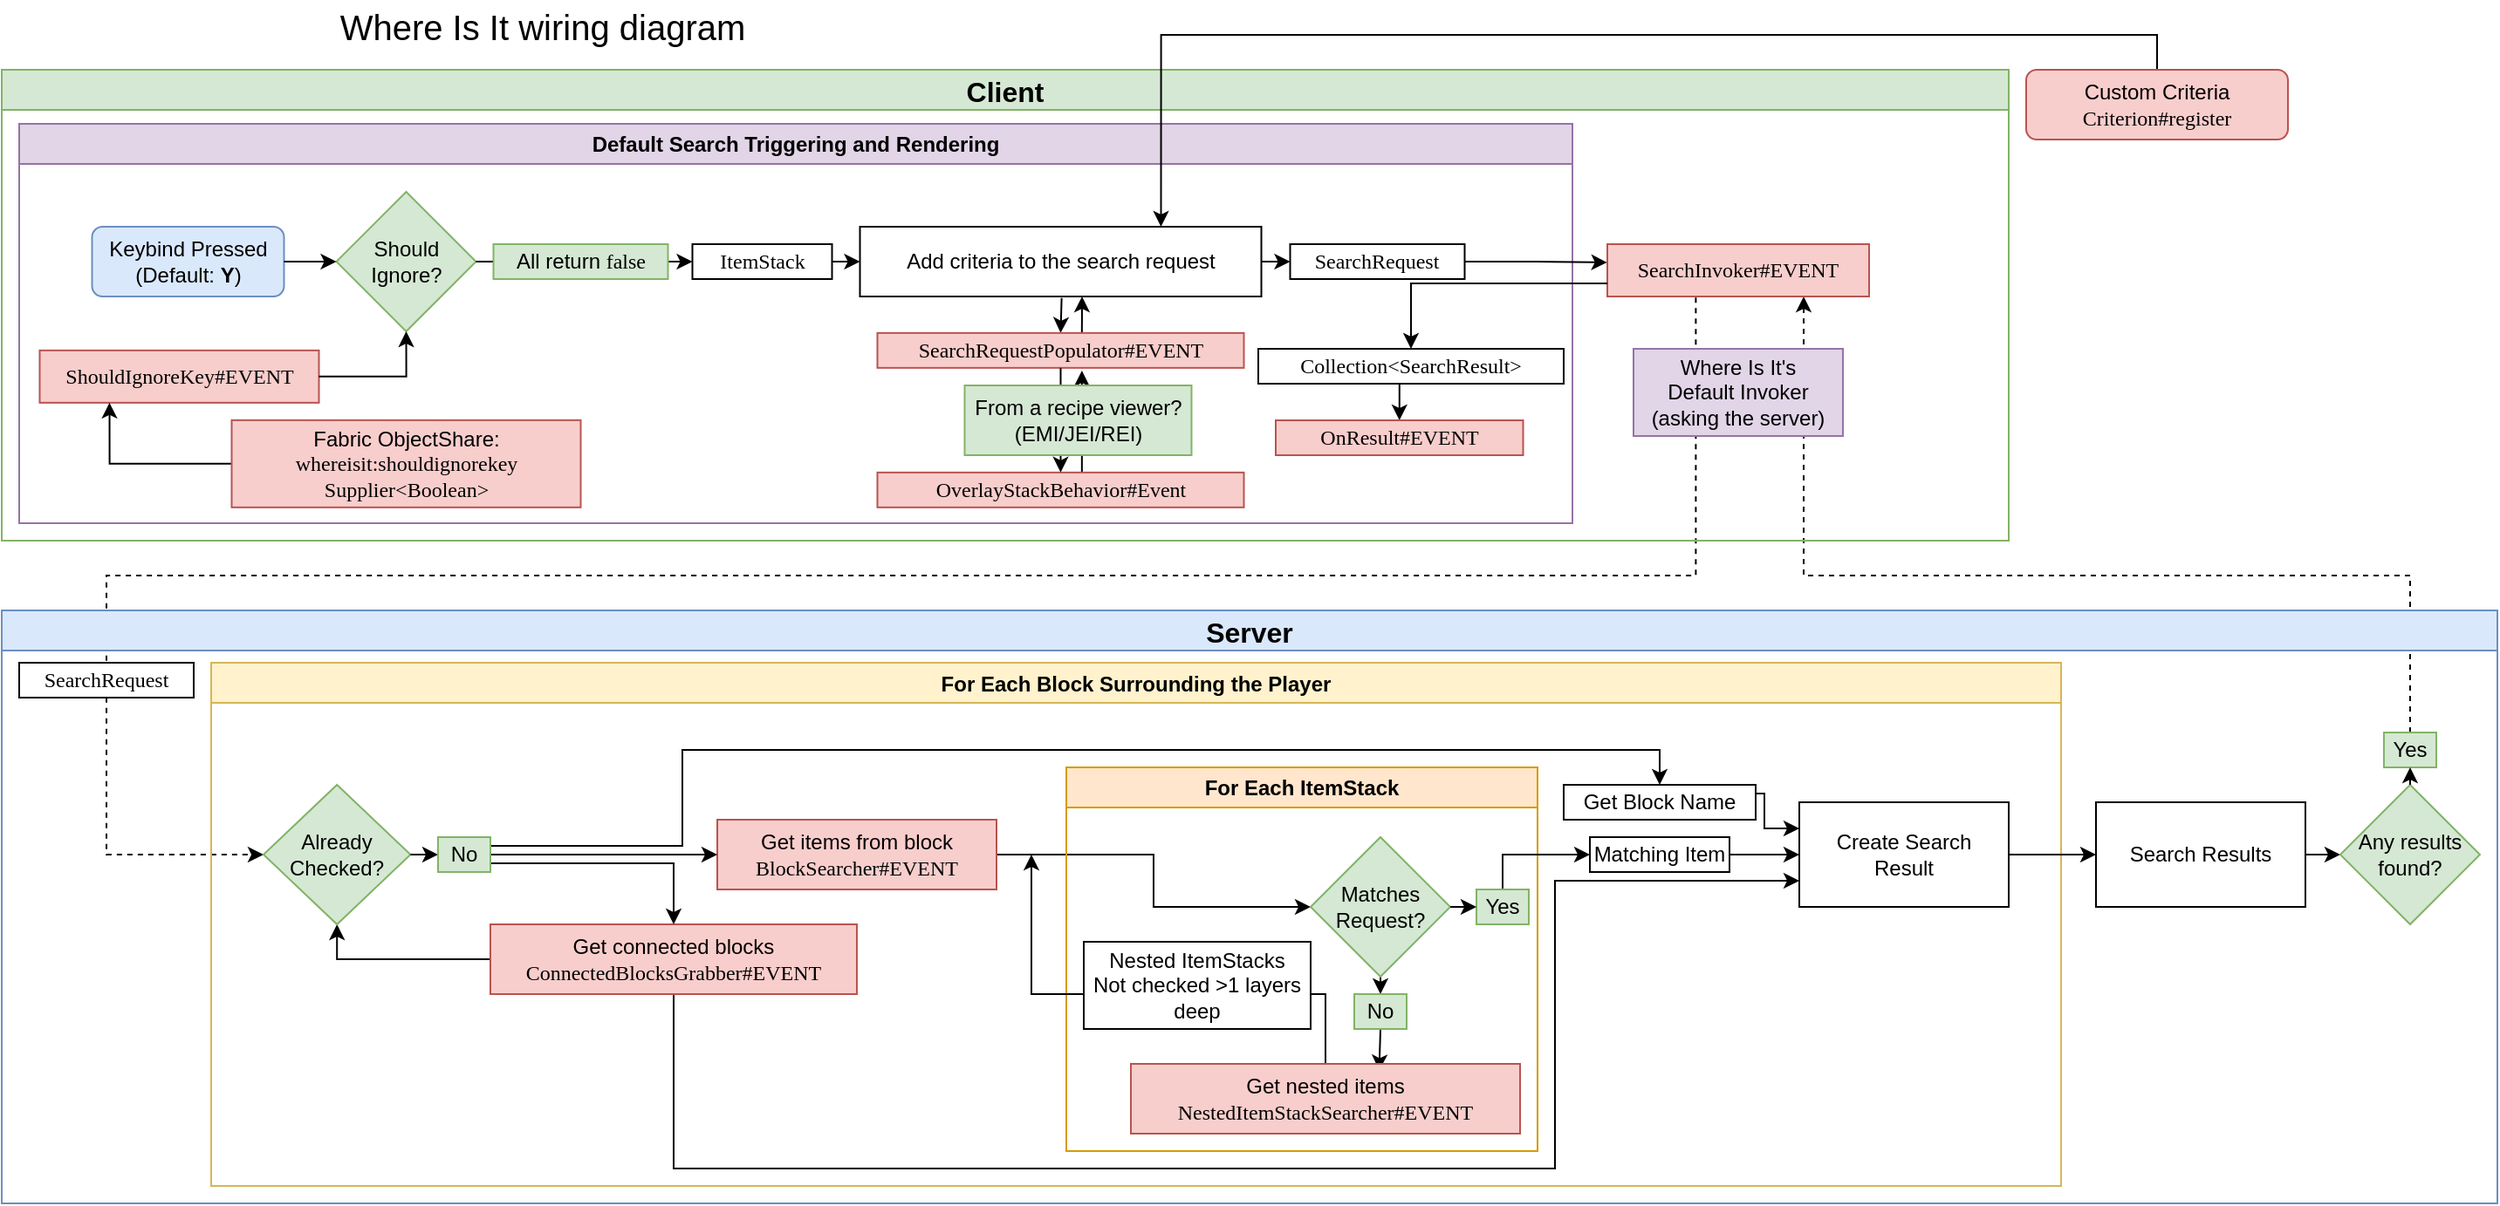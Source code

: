 <mxfile version="21.6.9" type="device">
  <diagram name="Page-1" id="ukuJDfdp4EGCv94ZXPhs">
    <mxGraphModel dx="1687" dy="878" grid="1" gridSize="10" guides="1" tooltips="1" connect="1" arrows="1" fold="1" page="1" pageScale="1" pageWidth="827" pageHeight="1169" math="0" shadow="0">
      <root>
        <mxCell id="0" />
        <mxCell id="1" parent="0" />
        <mxCell id="HV4VPIVPVvyHfTrcEUZD-127" style="edgeStyle=orthogonalEdgeStyle;rounded=0;orthogonalLoop=1;jettySize=auto;html=1;exitX=0.5;exitY=0;exitDx=0;exitDy=0;entryX=0.75;entryY=1;entryDx=0;entryDy=0;dashed=1;" parent="1" source="HV4VPIVPVvyHfTrcEUZD-105" target="HV4VPIVPVvyHfTrcEUZD-27" edge="1">
          <mxGeometry relative="1" as="geometry">
            <Array as="points">
              <mxPoint x="1400" y="340" />
              <mxPoint x="1052" y="340" />
            </Array>
          </mxGeometry>
        </mxCell>
        <mxCell id="HV4VPIVPVvyHfTrcEUZD-50" style="edgeStyle=orthogonalEdgeStyle;rounded=0;orthogonalLoop=1;jettySize=auto;html=1;exitX=0.338;exitY=1.021;exitDx=0;exitDy=0;entryX=0;entryY=0.5;entryDx=0;entryDy=0;dashed=1;exitPerimeter=0;" parent="1" source="HV4VPIVPVvyHfTrcEUZD-27" target="HV4VPIVPVvyHfTrcEUZD-46" edge="1">
          <mxGeometry relative="1" as="geometry">
            <Array as="points">
              <mxPoint x="991" y="340" />
              <mxPoint x="80" y="340" />
              <mxPoint x="80" y="500" />
            </Array>
          </mxGeometry>
        </mxCell>
        <mxCell id="HV4VPIVPVvyHfTrcEUZD-5" value="Where Is It wiring diagram" style="text;html=1;strokeColor=none;fillColor=none;align=center;verticalAlign=middle;whiteSpace=wrap;rounded=0;fontSize=20;" parent="1" vertex="1">
          <mxGeometry x="190" y="10" width="280" height="30" as="geometry" />
        </mxCell>
        <mxCell id="HV4VPIVPVvyHfTrcEUZD-31" value="Client" style="swimlane;fillColor=#d5e8d4;strokeColor=#82b366;fontSize=16;" parent="1" vertex="1">
          <mxGeometry x="20" y="50" width="1150" height="270" as="geometry" />
        </mxCell>
        <mxCell id="HV4VPIVPVvyHfTrcEUZD-27" value="&lt;font face=&quot;Lucida Console&quot;&gt;SearchInvoker#EVENT&lt;/font&gt;" style="rounded=0;whiteSpace=wrap;html=1;fillColor=#f8cecc;strokeColor=#b85450;" parent="HV4VPIVPVvyHfTrcEUZD-31" vertex="1">
          <mxGeometry x="920" y="100" width="150" height="30" as="geometry" />
        </mxCell>
        <mxCell id="HV4VPIVPVvyHfTrcEUZD-39" value="&lt;div&gt;Where Is It&#39;s&lt;/div&gt;&lt;div&gt;Default Invoker&lt;/div&gt;&lt;div&gt;(asking the server)&lt;br&gt;&lt;/div&gt;" style="rounded=0;whiteSpace=wrap;html=1;fillColor=#e1d5e7;strokeColor=#9673a6;" parent="HV4VPIVPVvyHfTrcEUZD-31" vertex="1">
          <mxGeometry x="935" y="160" width="120" height="50" as="geometry" />
        </mxCell>
        <mxCell id="HV4VPIVPVvyHfTrcEUZD-126" value="Default Search Triggering and Rendering" style="swimlane;whiteSpace=wrap;html=1;fillColor=#e1d5e7;strokeColor=#9673a6;" parent="HV4VPIVPVvyHfTrcEUZD-31" vertex="1">
          <mxGeometry x="10" y="31" width="890" height="229" as="geometry" />
        </mxCell>
        <mxCell id="HV4VPIVPVvyHfTrcEUZD-113" style="edgeStyle=orthogonalEdgeStyle;rounded=0;orthogonalLoop=1;jettySize=auto;html=1;exitX=0.111;exitY=1.046;exitDx=0;exitDy=0;entryX=0.5;entryY=0;entryDx=0;entryDy=0;exitPerimeter=0;" parent="HV4VPIVPVvyHfTrcEUZD-126" target="HV4VPIVPVvyHfTrcEUZD-112" edge="1">
          <mxGeometry relative="1" as="geometry">
            <mxPoint x="597.28" y="101.76" as="sourcePoint" />
            <Array as="points">
              <mxPoint x="597.75" y="99.92" />
            </Array>
          </mxGeometry>
        </mxCell>
        <mxCell id="HV4VPIVPVvyHfTrcEUZD-19" value="&lt;div&gt;Add criteria to the search request&lt;br&gt;&lt;/div&gt;" style="rounded=0;whiteSpace=wrap;html=1;" parent="HV4VPIVPVvyHfTrcEUZD-126" vertex="1">
          <mxGeometry x="481.75" y="59" width="230" height="40" as="geometry" />
        </mxCell>
        <mxCell id="HV4VPIVPVvyHfTrcEUZD-30" value="" style="edgeStyle=orthogonalEdgeStyle;rounded=0;orthogonalLoop=1;jettySize=auto;html=1;exitX=1;exitY=0.5;exitDx=0;exitDy=0;entryX=0;entryY=0.5;entryDx=0;entryDy=0;" parent="HV4VPIVPVvyHfTrcEUZD-126" source="HV4VPIVPVvyHfTrcEUZD-19" target="HV4VPIVPVvyHfTrcEUZD-29" edge="1">
          <mxGeometry relative="1" as="geometry">
            <mxPoint x="712.25" y="79" as="sourcePoint" />
            <mxPoint x="858.25" y="79" as="targetPoint" />
          </mxGeometry>
        </mxCell>
        <mxCell id="HV4VPIVPVvyHfTrcEUZD-29" value="&lt;font face=&quot;Lucida Console&quot;&gt;SearchRequest&lt;/font&gt;" style="rounded=0;whiteSpace=wrap;html=1;" parent="HV4VPIVPVvyHfTrcEUZD-126" vertex="1">
          <mxGeometry x="728.25" y="69" width="100" height="20" as="geometry" />
        </mxCell>
        <mxCell id="HV4VPIVPVvyHfTrcEUZD-1" value="&lt;div&gt;Keybind Pressed&lt;/div&gt;&lt;div&gt;(Default: &lt;b&gt;Y&lt;/b&gt;)&lt;br&gt;&lt;/div&gt;" style="rounded=1;whiteSpace=wrap;html=1;fillColor=#dae8fc;strokeColor=#6c8ebf;" parent="HV4VPIVPVvyHfTrcEUZD-126" vertex="1">
          <mxGeometry x="41.75" y="59" width="110" height="40" as="geometry" />
        </mxCell>
        <mxCell id="HV4VPIVPVvyHfTrcEUZD-6" value="&lt;div&gt;Should&lt;/div&gt;&lt;div&gt;Ignore?&lt;br&gt;&lt;/div&gt;" style="rhombus;whiteSpace=wrap;html=1;fillColor=#d5e8d4;strokeColor=#82b366;" parent="HV4VPIVPVvyHfTrcEUZD-126" vertex="1">
          <mxGeometry x="181.75" y="39" width="80" height="80" as="geometry" />
        </mxCell>
        <mxCell id="HV4VPIVPVvyHfTrcEUZD-21" style="edgeStyle=orthogonalEdgeStyle;rounded=0;orthogonalLoop=1;jettySize=auto;html=1;exitX=1;exitY=0.5;exitDx=0;exitDy=0;entryX=0;entryY=0.5;entryDx=0;entryDy=0;" parent="HV4VPIVPVvyHfTrcEUZD-126" source="HV4VPIVPVvyHfTrcEUZD-115" target="HV4VPIVPVvyHfTrcEUZD-19" edge="1">
          <mxGeometry relative="1" as="geometry" />
        </mxCell>
        <mxCell id="HV4VPIVPVvyHfTrcEUZD-7" style="edgeStyle=orthogonalEdgeStyle;rounded=0;orthogonalLoop=1;jettySize=auto;html=1;exitX=1;exitY=0.5;exitDx=0;exitDy=0;entryX=0;entryY=0.5;entryDx=0;entryDy=0;" parent="HV4VPIVPVvyHfTrcEUZD-126" source="HV4VPIVPVvyHfTrcEUZD-1" target="HV4VPIVPVvyHfTrcEUZD-6" edge="1">
          <mxGeometry relative="1" as="geometry" />
        </mxCell>
        <mxCell id="HV4VPIVPVvyHfTrcEUZD-9" value="&lt;font face=&quot;Lucida Console&quot;&gt;ShouldIgnoreKey#EVENT&lt;/font&gt;" style="rounded=0;whiteSpace=wrap;html=1;fillColor=#f8cecc;strokeColor=#b85450;" parent="HV4VPIVPVvyHfTrcEUZD-126" vertex="1">
          <mxGeometry x="11.75" y="129.92" width="160" height="30" as="geometry" />
        </mxCell>
        <mxCell id="HV4VPIVPVvyHfTrcEUZD-10" style="edgeStyle=orthogonalEdgeStyle;rounded=0;orthogonalLoop=1;jettySize=auto;html=1;exitX=1;exitY=0.5;exitDx=0;exitDy=0;entryX=0.5;entryY=1;entryDx=0;entryDy=0;" parent="HV4VPIVPVvyHfTrcEUZD-126" source="HV4VPIVPVvyHfTrcEUZD-9" target="HV4VPIVPVvyHfTrcEUZD-6" edge="1">
          <mxGeometry relative="1" as="geometry" />
        </mxCell>
        <mxCell id="HV4VPIVPVvyHfTrcEUZD-133" style="edgeStyle=orthogonalEdgeStyle;rounded=0;orthogonalLoop=1;jettySize=auto;html=1;exitX=0;exitY=0.5;exitDx=0;exitDy=0;entryX=0.25;entryY=1;entryDx=0;entryDy=0;" parent="HV4VPIVPVvyHfTrcEUZD-126" source="HV4VPIVPVvyHfTrcEUZD-11" target="HV4VPIVPVvyHfTrcEUZD-9" edge="1">
          <mxGeometry relative="1" as="geometry" />
        </mxCell>
        <mxCell id="HV4VPIVPVvyHfTrcEUZD-11" value="&lt;div&gt;Fabric ObjectShare:&lt;/div&gt;&lt;div&gt;&lt;font face=&quot;Lucida Console&quot;&gt;whereisit:shouldignorekey&lt;/font&gt;&lt;/div&gt;&lt;div&gt;&lt;font face=&quot;Lucida Console&quot;&gt;Supplier&amp;lt;Boolean&amp;gt;&lt;br&gt;&lt;/font&gt;&lt;/div&gt;" style="rounded=0;whiteSpace=wrap;html=1;fillColor=#f8cecc;strokeColor=#b85450;" parent="HV4VPIVPVvyHfTrcEUZD-126" vertex="1">
          <mxGeometry x="121.75" y="169.92" width="200" height="50" as="geometry" />
        </mxCell>
        <mxCell id="HV4VPIVPVvyHfTrcEUZD-114" style="edgeStyle=orthogonalEdgeStyle;rounded=0;orthogonalLoop=1;jettySize=auto;html=1;exitX=0.558;exitY=0.04;exitDx=0;exitDy=0;entryX=0.162;entryY=0.977;entryDx=0;entryDy=0;entryPerimeter=0;exitPerimeter=0;" parent="HV4VPIVPVvyHfTrcEUZD-126" source="HV4VPIVPVvyHfTrcEUZD-112" edge="1">
          <mxGeometry relative="1" as="geometry">
            <mxPoint x="609.01" y="99.0" as="targetPoint" />
          </mxGeometry>
        </mxCell>
        <mxCell id="HV4VPIVPVvyHfTrcEUZD-112" value="&lt;div&gt;&lt;font face=&quot;Lucida Console&quot;&gt;SearchRequestPopulator#EVENT&lt;/font&gt;&lt;/div&gt;" style="rounded=0;whiteSpace=wrap;html=1;fillColor=#f8cecc;strokeColor=#b85450;" parent="HV4VPIVPVvyHfTrcEUZD-126" vertex="1">
          <mxGeometry x="491.75" y="119.92" width="210" height="20" as="geometry" />
        </mxCell>
        <mxCell id="HV4VPIVPVvyHfTrcEUZD-120" style="edgeStyle=orthogonalEdgeStyle;rounded=0;orthogonalLoop=1;jettySize=auto;html=1;exitX=0.558;exitY=0.16;exitDx=0;exitDy=0;entryX=0.558;entryY=1.08;entryDx=0;entryDy=0;entryPerimeter=0;exitPerimeter=0;" parent="HV4VPIVPVvyHfTrcEUZD-126" source="HV4VPIVPVvyHfTrcEUZD-117" target="HV4VPIVPVvyHfTrcEUZD-112" edge="1">
          <mxGeometry relative="1" as="geometry">
            <Array as="points" />
          </mxGeometry>
        </mxCell>
        <mxCell id="HV4VPIVPVvyHfTrcEUZD-117" value="&lt;font face=&quot;Lucida Console&quot;&gt;OverlayStackBehavior#Event&lt;/font&gt;" style="rounded=0;whiteSpace=wrap;html=1;fillColor=#f8cecc;strokeColor=#b85450;" parent="HV4VPIVPVvyHfTrcEUZD-126" vertex="1">
          <mxGeometry x="491.75" y="199.92" width="210" height="20" as="geometry" />
        </mxCell>
        <mxCell id="HV4VPIVPVvyHfTrcEUZD-119" style="edgeStyle=orthogonalEdgeStyle;rounded=0;orthogonalLoop=1;jettySize=auto;html=1;exitX=0.5;exitY=1;exitDx=0;exitDy=0;entryX=0.5;entryY=0;entryDx=0;entryDy=0;" parent="HV4VPIVPVvyHfTrcEUZD-126" source="HV4VPIVPVvyHfTrcEUZD-112" target="HV4VPIVPVvyHfTrcEUZD-117" edge="1">
          <mxGeometry relative="1" as="geometry" />
        </mxCell>
        <mxCell id="HV4VPIVPVvyHfTrcEUZD-115" value="&lt;p&gt;&lt;font face=&quot;Lucida Console&quot;&gt;ItemStack&lt;/font&gt;&lt;/p&gt;" style="rounded=0;whiteSpace=wrap;html=1;" parent="HV4VPIVPVvyHfTrcEUZD-126" vertex="1">
          <mxGeometry x="385.75" y="69" width="80" height="20" as="geometry" />
        </mxCell>
        <mxCell id="HV4VPIVPVvyHfTrcEUZD-118" value="" style="edgeStyle=orthogonalEdgeStyle;rounded=0;orthogonalLoop=1;jettySize=auto;html=1;exitX=1;exitY=0.5;exitDx=0;exitDy=0;entryX=0;entryY=0.5;entryDx=0;entryDy=0;" parent="HV4VPIVPVvyHfTrcEUZD-126" source="HV4VPIVPVvyHfTrcEUZD-6" target="HV4VPIVPVvyHfTrcEUZD-115" edge="1">
          <mxGeometry relative="1" as="geometry">
            <mxPoint x="281.75" y="129" as="sourcePoint" />
            <mxPoint x="501.75" y="129" as="targetPoint" />
          </mxGeometry>
        </mxCell>
        <mxCell id="HV4VPIVPVvyHfTrcEUZD-23" value="All return &lt;font face=&quot;Lucida Console&quot;&gt;false&lt;/font&gt;" style="rounded=0;whiteSpace=wrap;html=1;fillColor=#d5e8d4;strokeColor=#82b366;" parent="HV4VPIVPVvyHfTrcEUZD-126" vertex="1">
          <mxGeometry x="271.75" y="69" width="100" height="20" as="geometry" />
        </mxCell>
        <mxCell id="HV4VPIVPVvyHfTrcEUZD-121" value="From a recipe viewer? (EMI/JEI/REI)" style="rounded=0;whiteSpace=wrap;html=1;fillColor=#d5e8d4;strokeColor=#82b366;" parent="HV4VPIVPVvyHfTrcEUZD-126" vertex="1">
          <mxGeometry x="541.75" y="150" width="130" height="40" as="geometry" />
        </mxCell>
        <mxCell id="HV4VPIVPVvyHfTrcEUZD-129" style="edgeStyle=orthogonalEdgeStyle;rounded=0;orthogonalLoop=1;jettySize=auto;html=1;exitX=1;exitY=0.5;exitDx=0;exitDy=0;entryX=-0.001;entryY=0.349;entryDx=0;entryDy=0;entryPerimeter=0;" parent="HV4VPIVPVvyHfTrcEUZD-31" source="HV4VPIVPVvyHfTrcEUZD-29" target="HV4VPIVPVvyHfTrcEUZD-27" edge="1">
          <mxGeometry relative="1" as="geometry" />
        </mxCell>
        <mxCell id="cRwkyWQdQ7aA2Lo0Twnz-2" value="" style="edgeStyle=orthogonalEdgeStyle;rounded=0;orthogonalLoop=1;jettySize=auto;html=1;exitX=0;exitY=0.75;exitDx=0;exitDy=0;entryX=0.5;entryY=0;entryDx=0;entryDy=0;" edge="1" parent="HV4VPIVPVvyHfTrcEUZD-31" source="HV4VPIVPVvyHfTrcEUZD-27" target="HV4VPIVPVvyHfTrcEUZD-131">
          <mxGeometry relative="1" as="geometry">
            <mxPoint x="940" y="173" as="sourcePoint" />
            <mxPoint x="781" y="251" as="targetPoint" />
          </mxGeometry>
        </mxCell>
        <mxCell id="cRwkyWQdQ7aA2Lo0Twnz-4" style="edgeStyle=orthogonalEdgeStyle;rounded=0;orthogonalLoop=1;jettySize=auto;html=1;exitX=0.5;exitY=1;exitDx=0;exitDy=0;entryX=0.5;entryY=0;entryDx=0;entryDy=0;" edge="1" parent="HV4VPIVPVvyHfTrcEUZD-31" source="HV4VPIVPVvyHfTrcEUZD-131" target="cRwkyWQdQ7aA2Lo0Twnz-1">
          <mxGeometry relative="1" as="geometry" />
        </mxCell>
        <mxCell id="HV4VPIVPVvyHfTrcEUZD-131" value="&lt;div&gt;&lt;font face=&quot;Lucida Console&quot;&gt;Collection&amp;lt;SearchResult&amp;gt;&lt;/font&gt;&lt;/div&gt;" style="rounded=0;whiteSpace=wrap;html=1;" parent="HV4VPIVPVvyHfTrcEUZD-31" vertex="1">
          <mxGeometry x="720" y="160" width="175" height="20" as="geometry" />
        </mxCell>
        <mxCell id="cRwkyWQdQ7aA2Lo0Twnz-1" value="&lt;font face=&quot;Lucida Console&quot;&gt;OnResult#EVENT&lt;/font&gt;" style="rounded=0;whiteSpace=wrap;html=1;fillColor=#f8cecc;strokeColor=#b85450;" vertex="1" parent="HV4VPIVPVvyHfTrcEUZD-31">
          <mxGeometry x="730" y="201" width="141.75" height="20" as="geometry" />
        </mxCell>
        <mxCell id="HV4VPIVPVvyHfTrcEUZD-33" value="Server" style="swimlane;fontSize=16;fillColor=#dae8fc;strokeColor=#6c8ebf;" parent="1" vertex="1">
          <mxGeometry x="20" y="360" width="1430" height="340" as="geometry" />
        </mxCell>
        <mxCell id="HV4VPIVPVvyHfTrcEUZD-36" value="For Each Block Surrounding the Player" style="swimlane;movable=1;resizable=1;rotatable=1;deletable=1;editable=1;locked=0;connectable=1;fillColor=#fff2cc;strokeColor=#d6b656;" parent="HV4VPIVPVvyHfTrcEUZD-33" vertex="1">
          <mxGeometry x="120" y="30" width="1060" height="300" as="geometry" />
        </mxCell>
        <mxCell id="HV4VPIVPVvyHfTrcEUZD-66" style="edgeStyle=orthogonalEdgeStyle;rounded=0;orthogonalLoop=1;jettySize=auto;html=1;exitX=0;exitY=0.5;exitDx=0;exitDy=0;entryX=0.5;entryY=1;entryDx=0;entryDy=0;" parent="HV4VPIVPVvyHfTrcEUZD-36" source="HV4VPIVPVvyHfTrcEUZD-42" target="HV4VPIVPVvyHfTrcEUZD-46" edge="1">
          <mxGeometry relative="1" as="geometry" />
        </mxCell>
        <mxCell id="HV4VPIVPVvyHfTrcEUZD-97" style="edgeStyle=orthogonalEdgeStyle;rounded=0;orthogonalLoop=1;jettySize=auto;html=1;exitX=0.5;exitY=1;exitDx=0;exitDy=0;entryX=0;entryY=0.75;entryDx=0;entryDy=0;" parent="HV4VPIVPVvyHfTrcEUZD-36" source="HV4VPIVPVvyHfTrcEUZD-42" target="HV4VPIVPVvyHfTrcEUZD-84" edge="1">
          <mxGeometry relative="1" as="geometry">
            <Array as="points">
              <mxPoint x="265" y="290" />
              <mxPoint x="770" y="290" />
              <mxPoint x="770" y="125" />
            </Array>
          </mxGeometry>
        </mxCell>
        <mxCell id="HV4VPIVPVvyHfTrcEUZD-42" value="&lt;div&gt;Get connected blocks&lt;br&gt;&lt;/div&gt;&lt;div&gt;&lt;font face=&quot;Lucida Console&quot;&gt;ConnectedBlocksGrabber#EVENT&lt;/font&gt;&lt;/div&gt;" style="rounded=0;whiteSpace=wrap;html=1;fillColor=#f8cecc;strokeColor=#b85450;" parent="HV4VPIVPVvyHfTrcEUZD-36" vertex="1">
          <mxGeometry x="160" y="150" width="210" height="40" as="geometry" />
        </mxCell>
        <mxCell id="HV4VPIVPVvyHfTrcEUZD-46" value="&lt;div&gt;Already&lt;/div&gt;&lt;div&gt;Checked?&lt;br&gt;&lt;/div&gt;" style="rhombus;whiteSpace=wrap;html=1;fillColor=#d5e8d4;strokeColor=#82b366;" parent="HV4VPIVPVvyHfTrcEUZD-36" vertex="1">
          <mxGeometry x="30" y="70" width="84.21" height="80" as="geometry" />
        </mxCell>
        <mxCell id="HV4VPIVPVvyHfTrcEUZD-70" style="edgeStyle=orthogonalEdgeStyle;rounded=0;orthogonalLoop=1;jettySize=auto;html=1;exitX=1;exitY=0.5;exitDx=0;exitDy=0;entryX=0;entryY=0.5;entryDx=0;entryDy=0;" parent="HV4VPIVPVvyHfTrcEUZD-36" source="HV4VPIVPVvyHfTrcEUZD-54" target="HV4VPIVPVvyHfTrcEUZD-69" edge="1">
          <mxGeometry relative="1" as="geometry" />
        </mxCell>
        <mxCell id="HV4VPIVPVvyHfTrcEUZD-54" value="&lt;div&gt;Get items from block&lt;/div&gt;&lt;div&gt;&lt;font face=&quot;Lucida Console&quot;&gt;BlockSearcher#EVENT&lt;/font&gt;&lt;br&gt;&lt;/div&gt;" style="rounded=0;whiteSpace=wrap;html=1;fillColor=#f8cecc;strokeColor=#b85450;" parent="HV4VPIVPVvyHfTrcEUZD-36" vertex="1">
          <mxGeometry x="290" y="90" width="160" height="40" as="geometry" />
        </mxCell>
        <mxCell id="HV4VPIVPVvyHfTrcEUZD-62" value="" style="edgeStyle=orthogonalEdgeStyle;rounded=0;orthogonalLoop=1;jettySize=auto;html=1;exitX=1;exitY=0.5;exitDx=0;exitDy=0;entryX=0;entryY=0.5;entryDx=0;entryDy=0;" parent="HV4VPIVPVvyHfTrcEUZD-36" source="HV4VPIVPVvyHfTrcEUZD-46" target="HV4VPIVPVvyHfTrcEUZD-56" edge="1">
          <mxGeometry relative="1" as="geometry">
            <mxPoint x="254" y="540" as="sourcePoint" />
            <mxPoint x="308" y="540" as="targetPoint" />
          </mxGeometry>
        </mxCell>
        <mxCell id="HV4VPIVPVvyHfTrcEUZD-67" style="edgeStyle=orthogonalEdgeStyle;rounded=0;orthogonalLoop=1;jettySize=auto;html=1;exitX=1;exitY=0.5;exitDx=0;exitDy=0;entryX=0;entryY=0.5;entryDx=0;entryDy=0;" parent="HV4VPIVPVvyHfTrcEUZD-36" source="HV4VPIVPVvyHfTrcEUZD-56" target="HV4VPIVPVvyHfTrcEUZD-54" edge="1">
          <mxGeometry relative="1" as="geometry" />
        </mxCell>
        <mxCell id="HV4VPIVPVvyHfTrcEUZD-107" style="edgeStyle=orthogonalEdgeStyle;rounded=0;orthogonalLoop=1;jettySize=auto;html=1;exitX=1;exitY=0.75;exitDx=0;exitDy=0;entryX=0.5;entryY=0;entryDx=0;entryDy=0;" parent="HV4VPIVPVvyHfTrcEUZD-36" source="HV4VPIVPVvyHfTrcEUZD-56" target="HV4VPIVPVvyHfTrcEUZD-42" edge="1">
          <mxGeometry relative="1" as="geometry" />
        </mxCell>
        <mxCell id="HV4VPIVPVvyHfTrcEUZD-108" style="edgeStyle=orthogonalEdgeStyle;rounded=0;orthogonalLoop=1;jettySize=auto;html=1;exitX=1;exitY=0.25;exitDx=0;exitDy=0;entryX=0.5;entryY=0;entryDx=0;entryDy=0;" parent="HV4VPIVPVvyHfTrcEUZD-36" source="HV4VPIVPVvyHfTrcEUZD-56" target="HV4VPIVPVvyHfTrcEUZD-99" edge="1">
          <mxGeometry relative="1" as="geometry">
            <Array as="points">
              <mxPoint x="270" y="105" />
              <mxPoint x="270" y="50" />
              <mxPoint x="830" y="50" />
            </Array>
          </mxGeometry>
        </mxCell>
        <mxCell id="HV4VPIVPVvyHfTrcEUZD-56" value="No" style="rounded=0;whiteSpace=wrap;html=1;fillColor=#d5e8d4;strokeColor=#82b366;" parent="HV4VPIVPVvyHfTrcEUZD-36" vertex="1">
          <mxGeometry x="130" y="100" width="30" height="20" as="geometry" />
        </mxCell>
        <mxCell id="HV4VPIVPVvyHfTrcEUZD-68" value="For Each ItemStack" style="swimlane;whiteSpace=wrap;html=1;fillColor=#ffe6cc;strokeColor=#d79b00;" parent="HV4VPIVPVvyHfTrcEUZD-36" vertex="1">
          <mxGeometry x="490" y="60" width="270" height="220" as="geometry" />
        </mxCell>
        <mxCell id="HV4VPIVPVvyHfTrcEUZD-91" style="edgeStyle=orthogonalEdgeStyle;rounded=0;orthogonalLoop=1;jettySize=auto;html=1;exitX=0.5;exitY=1;exitDx=0;exitDy=0;entryX=0.638;entryY=0.093;entryDx=0;entryDy=0;entryPerimeter=0;" parent="HV4VPIVPVvyHfTrcEUZD-68" source="HV4VPIVPVvyHfTrcEUZD-72" target="HV4VPIVPVvyHfTrcEUZD-71" edge="1">
          <mxGeometry relative="1" as="geometry" />
        </mxCell>
        <mxCell id="HV4VPIVPVvyHfTrcEUZD-93" style="edgeStyle=orthogonalEdgeStyle;rounded=0;orthogonalLoop=1;jettySize=auto;html=1;exitX=0.5;exitY=1;exitDx=0;exitDy=0;entryX=0.5;entryY=0;entryDx=0;entryDy=0;" parent="HV4VPIVPVvyHfTrcEUZD-68" source="HV4VPIVPVvyHfTrcEUZD-69" target="HV4VPIVPVvyHfTrcEUZD-72" edge="1">
          <mxGeometry relative="1" as="geometry" />
        </mxCell>
        <mxCell id="HV4VPIVPVvyHfTrcEUZD-69" value="&lt;div&gt;Matches&lt;/div&gt;&lt;div&gt;Request?&lt;br&gt;&lt;/div&gt;" style="rhombus;whiteSpace=wrap;html=1;fillColor=#d5e8d4;strokeColor=#82b366;" parent="HV4VPIVPVvyHfTrcEUZD-68" vertex="1">
          <mxGeometry x="140" y="40" width="80" height="80" as="geometry" />
        </mxCell>
        <mxCell id="HV4VPIVPVvyHfTrcEUZD-81" style="edgeStyle=orthogonalEdgeStyle;rounded=0;orthogonalLoop=1;jettySize=auto;html=1;exitX=0.5;exitY=0;exitDx=0;exitDy=0;" parent="HV4VPIVPVvyHfTrcEUZD-68" source="HV4VPIVPVvyHfTrcEUZD-71" edge="1">
          <mxGeometry relative="1" as="geometry">
            <mxPoint x="-20" y="50" as="targetPoint" />
            <Array as="points">
              <mxPoint x="148" y="130" />
              <mxPoint x="-20" y="130" />
            </Array>
          </mxGeometry>
        </mxCell>
        <mxCell id="HV4VPIVPVvyHfTrcEUZD-71" value="&lt;div&gt;Get nested items&lt;/div&gt;&lt;div&gt;&lt;font face=&quot;Lucida Console&quot;&gt;NestedItemStackSearcher#EVENT&lt;/font&gt;&lt;br&gt;&lt;/div&gt;" style="rounded=0;whiteSpace=wrap;html=1;fillColor=#f8cecc;strokeColor=#b85450;" parent="HV4VPIVPVvyHfTrcEUZD-68" vertex="1">
          <mxGeometry x="37" y="170" width="223" height="40" as="geometry" />
        </mxCell>
        <mxCell id="HV4VPIVPVvyHfTrcEUZD-82" value="&lt;div&gt;Nested ItemStacks&lt;/div&gt;&lt;div&gt;Not checked &amp;gt;1 layers deep&lt;br&gt;&lt;/div&gt;" style="rounded=0;whiteSpace=wrap;html=1;" parent="HV4VPIVPVvyHfTrcEUZD-68" vertex="1">
          <mxGeometry x="10" y="100" width="130" height="50" as="geometry" />
        </mxCell>
        <mxCell id="HV4VPIVPVvyHfTrcEUZD-72" value="No" style="rounded=0;whiteSpace=wrap;html=1;fillColor=#d5e8d4;strokeColor=#82b366;" parent="HV4VPIVPVvyHfTrcEUZD-68" vertex="1">
          <mxGeometry x="165" y="130" width="30" height="20" as="geometry" />
        </mxCell>
        <mxCell id="HV4VPIVPVvyHfTrcEUZD-84" value="&lt;div&gt;Create Search&lt;/div&gt;&lt;div&gt;Result&lt;br&gt;&lt;/div&gt;" style="rounded=0;whiteSpace=wrap;html=1;" parent="HV4VPIVPVvyHfTrcEUZD-36" vertex="1">
          <mxGeometry x="910" y="80" width="120" height="60" as="geometry" />
        </mxCell>
        <mxCell id="HV4VPIVPVvyHfTrcEUZD-86" style="edgeStyle=orthogonalEdgeStyle;rounded=0;orthogonalLoop=1;jettySize=auto;html=1;exitX=1;exitY=0.5;exitDx=0;exitDy=0;entryX=0;entryY=0.5;entryDx=0;entryDy=0;" parent="HV4VPIVPVvyHfTrcEUZD-36" source="HV4VPIVPVvyHfTrcEUZD-94" target="HV4VPIVPVvyHfTrcEUZD-84" edge="1">
          <mxGeometry relative="1" as="geometry" />
        </mxCell>
        <mxCell id="HV4VPIVPVvyHfTrcEUZD-98" style="edgeStyle=orthogonalEdgeStyle;rounded=0;orthogonalLoop=1;jettySize=auto;html=1;exitX=0.5;exitY=0;exitDx=0;exitDy=0;entryX=0;entryY=0.5;entryDx=0;entryDy=0;" parent="HV4VPIVPVvyHfTrcEUZD-36" source="HV4VPIVPVvyHfTrcEUZD-87" target="HV4VPIVPVvyHfTrcEUZD-94" edge="1">
          <mxGeometry relative="1" as="geometry" />
        </mxCell>
        <mxCell id="HV4VPIVPVvyHfTrcEUZD-87" value="Yes" style="rounded=0;whiteSpace=wrap;html=1;fillColor=#d5e8d4;strokeColor=#82b366;" parent="HV4VPIVPVvyHfTrcEUZD-36" vertex="1">
          <mxGeometry x="725" y="130" width="30" height="20" as="geometry" />
        </mxCell>
        <mxCell id="HV4VPIVPVvyHfTrcEUZD-90" value="" style="edgeStyle=orthogonalEdgeStyle;rounded=0;orthogonalLoop=1;jettySize=auto;html=1;exitX=1;exitY=0.5;exitDx=0;exitDy=0;entryX=0;entryY=0.5;entryDx=0;entryDy=0;" parent="HV4VPIVPVvyHfTrcEUZD-36" source="HV4VPIVPVvyHfTrcEUZD-69" target="HV4VPIVPVvyHfTrcEUZD-87" edge="1">
          <mxGeometry relative="1" as="geometry">
            <mxPoint x="865" y="530" as="sourcePoint" />
            <mxPoint x="1050" y="530" as="targetPoint" />
          </mxGeometry>
        </mxCell>
        <mxCell id="HV4VPIVPVvyHfTrcEUZD-94" value="Matching Item" style="rounded=0;whiteSpace=wrap;html=1;" parent="HV4VPIVPVvyHfTrcEUZD-36" vertex="1">
          <mxGeometry x="790" y="100" width="80" height="20" as="geometry" />
        </mxCell>
        <mxCell id="HV4VPIVPVvyHfTrcEUZD-100" style="edgeStyle=orthogonalEdgeStyle;rounded=0;orthogonalLoop=1;jettySize=auto;html=1;exitX=1;exitY=0.25;exitDx=0;exitDy=0;entryX=0;entryY=0.25;entryDx=0;entryDy=0;" parent="HV4VPIVPVvyHfTrcEUZD-36" source="HV4VPIVPVvyHfTrcEUZD-99" target="HV4VPIVPVvyHfTrcEUZD-84" edge="1">
          <mxGeometry relative="1" as="geometry">
            <Array as="points">
              <mxPoint x="890" y="75" />
              <mxPoint x="890" y="95" />
            </Array>
          </mxGeometry>
        </mxCell>
        <mxCell id="HV4VPIVPVvyHfTrcEUZD-99" value="Get Block Name" style="rounded=0;whiteSpace=wrap;html=1;" parent="HV4VPIVPVvyHfTrcEUZD-36" vertex="1">
          <mxGeometry x="775" y="70" width="110" height="20" as="geometry" />
        </mxCell>
        <mxCell id="HV4VPIVPVvyHfTrcEUZD-38" value="&lt;font face=&quot;Lucida Console&quot;&gt;SearchRequest&lt;/font&gt;" style="rounded=0;whiteSpace=wrap;html=1;" parent="HV4VPIVPVvyHfTrcEUZD-33" vertex="1">
          <mxGeometry x="10" y="30" width="100" height="20" as="geometry" />
        </mxCell>
        <mxCell id="HV4VPIVPVvyHfTrcEUZD-103" style="edgeStyle=orthogonalEdgeStyle;rounded=0;orthogonalLoop=1;jettySize=auto;html=1;exitX=1;exitY=0.5;exitDx=0;exitDy=0;entryX=0;entryY=0.5;entryDx=0;entryDy=0;" parent="HV4VPIVPVvyHfTrcEUZD-33" source="HV4VPIVPVvyHfTrcEUZD-83" target="HV4VPIVPVvyHfTrcEUZD-102" edge="1">
          <mxGeometry relative="1" as="geometry" />
        </mxCell>
        <mxCell id="HV4VPIVPVvyHfTrcEUZD-83" value="Search Results" style="rounded=0;whiteSpace=wrap;html=1;" parent="HV4VPIVPVvyHfTrcEUZD-33" vertex="1">
          <mxGeometry x="1200" y="110" width="120" height="60" as="geometry" />
        </mxCell>
        <mxCell id="HV4VPIVPVvyHfTrcEUZD-85" style="edgeStyle=orthogonalEdgeStyle;rounded=0;orthogonalLoop=1;jettySize=auto;html=1;exitX=1;exitY=0.5;exitDx=0;exitDy=0;entryX=0;entryY=0.5;entryDx=0;entryDy=0;" parent="HV4VPIVPVvyHfTrcEUZD-33" source="HV4VPIVPVvyHfTrcEUZD-84" target="HV4VPIVPVvyHfTrcEUZD-83" edge="1">
          <mxGeometry relative="1" as="geometry" />
        </mxCell>
        <mxCell id="HV4VPIVPVvyHfTrcEUZD-102" value="&lt;div&gt;Any results&lt;/div&gt;&lt;div&gt;found?&lt;br&gt;&lt;/div&gt;" style="rhombus;whiteSpace=wrap;html=1;fillColor=#d5e8d4;strokeColor=#82b366;" parent="HV4VPIVPVvyHfTrcEUZD-33" vertex="1">
          <mxGeometry x="1340" y="100" width="80" height="80" as="geometry" />
        </mxCell>
        <mxCell id="HV4VPIVPVvyHfTrcEUZD-105" value="Yes" style="rounded=0;whiteSpace=wrap;html=1;fillColor=#d5e8d4;strokeColor=#82b366;" parent="1" vertex="1">
          <mxGeometry x="1385" y="430" width="30" height="20" as="geometry" />
        </mxCell>
        <mxCell id="HV4VPIVPVvyHfTrcEUZD-109" style="edgeStyle=orthogonalEdgeStyle;rounded=0;orthogonalLoop=1;jettySize=auto;html=1;exitX=0.5;exitY=0;exitDx=0;exitDy=0;entryX=0.5;entryY=1;entryDx=0;entryDy=0;" parent="1" source="HV4VPIVPVvyHfTrcEUZD-102" target="HV4VPIVPVvyHfTrcEUZD-105" edge="1">
          <mxGeometry relative="1" as="geometry" />
        </mxCell>
        <mxCell id="HV4VPIVPVvyHfTrcEUZD-124" style="edgeStyle=orthogonalEdgeStyle;rounded=0;orthogonalLoop=1;jettySize=auto;html=1;exitX=0.5;exitY=0;exitDx=0;exitDy=0;entryX=0.75;entryY=0;entryDx=0;entryDy=0;" parent="1" source="HV4VPIVPVvyHfTrcEUZD-123" target="HV4VPIVPVvyHfTrcEUZD-19" edge="1">
          <mxGeometry relative="1" as="geometry" />
        </mxCell>
        <mxCell id="HV4VPIVPVvyHfTrcEUZD-123" value="&lt;div&gt;Custom Criteria&lt;/div&gt;&lt;div&gt;&lt;font face=&quot;Lucida Console&quot;&gt;Criterion#register&lt;/font&gt;&lt;br&gt;&lt;/div&gt;" style="rounded=1;whiteSpace=wrap;html=1;fillColor=#f8cecc;strokeColor=#b85450;" parent="1" vertex="1">
          <mxGeometry x="1180" y="50" width="150" height="40" as="geometry" />
        </mxCell>
      </root>
    </mxGraphModel>
  </diagram>
</mxfile>
